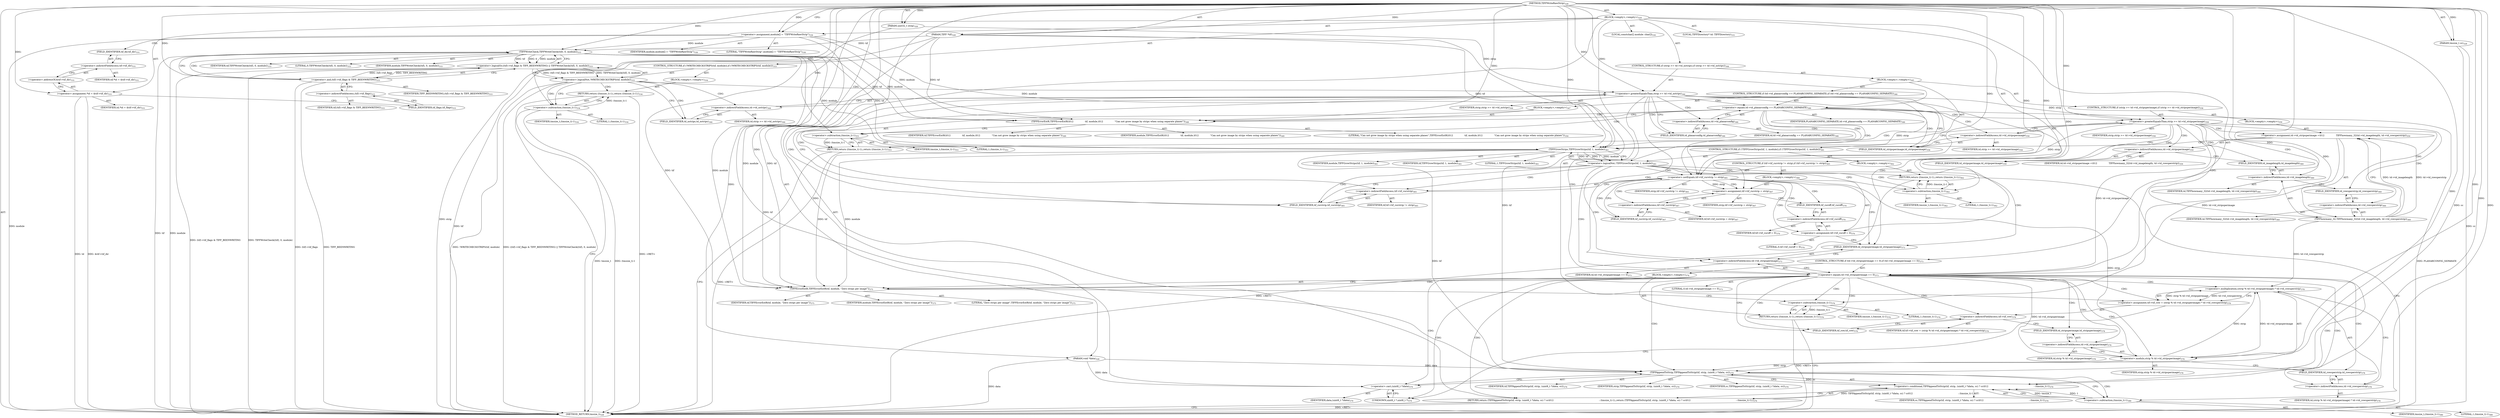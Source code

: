 digraph "TIFFWriteRawStrip" {  
"31163" [label = <(METHOD,TIFFWriteRawStrip)<SUB>328</SUB>> ]
"31164" [label = <(PARAM,TIFF *tif)<SUB>328</SUB>> ]
"31165" [label = <(PARAM,uint32_t strip)<SUB>328</SUB>> ]
"31166" [label = <(PARAM,void *data)<SUB>328</SUB>> ]
"31167" [label = <(PARAM,tmsize_t cc)<SUB>328</SUB>> ]
"31168" [label = <(BLOCK,&lt;empty&gt;,&lt;empty&gt;)<SUB>329</SUB>> ]
"31169" [label = <(LOCAL,constchar[] module: char[])<SUB>330</SUB>> ]
"31170" [label = <(&lt;operator&gt;.assignment,module[] = &quot;TIFFWriteRawStrip&quot;)<SUB>330</SUB>> ]
"31171" [label = <(IDENTIFIER,module,module[] = &quot;TIFFWriteRawStrip&quot;)<SUB>330</SUB>> ]
"31172" [label = <(LITERAL,&quot;TIFFWriteRawStrip&quot;,module[] = &quot;TIFFWriteRawStrip&quot;)<SUB>330</SUB>> ]
"31173" [label = <(LOCAL,TIFFDirectory* td: TIFFDirectory)<SUB>331</SUB>> ]
"31174" [label = <(&lt;operator&gt;.assignment,*td = &amp;tif-&gt;tif_dir)<SUB>331</SUB>> ]
"31175" [label = <(IDENTIFIER,td,*td = &amp;tif-&gt;tif_dir)<SUB>331</SUB>> ]
"31176" [label = <(&lt;operator&gt;.addressOf,&amp;tif-&gt;tif_dir)<SUB>331</SUB>> ]
"31177" [label = <(&lt;operator&gt;.indirectFieldAccess,tif-&gt;tif_dir)<SUB>331</SUB>> ]
"31178" [label = <(IDENTIFIER,tif,*td = &amp;tif-&gt;tif_dir)<SUB>331</SUB>> ]
"31179" [label = <(FIELD_IDENTIFIER,tif_dir,tif_dir)<SUB>331</SUB>> ]
"31180" [label = <(CONTROL_STRUCTURE,if (!WRITECHECKSTRIPS(tif, module)),if (!WRITECHECKSTRIPS(tif, module)))<SUB>333</SUB>> ]
"31181" [label = <(&lt;operator&gt;.logicalNot,!WRITECHECKSTRIPS(tif, module))<SUB>333</SUB>> ]
"31182" [label = <(&lt;operator&gt;.logicalOr,((tif)-&gt;tif_flags &amp; TIFF_BEENWRITING) || TIFFWriteCheck((tif), 0, module))<SUB>333</SUB>> ]
"31183" [label = <(&lt;operator&gt;.and,(tif)-&gt;tif_flags &amp; TIFF_BEENWRITING)<SUB>333</SUB>> ]
"31184" [label = <(&lt;operator&gt;.indirectFieldAccess,(tif)-&gt;tif_flags)<SUB>333</SUB>> ]
"31185" [label = <(IDENTIFIER,tif,(tif)-&gt;tif_flags &amp; TIFF_BEENWRITING)<SUB>333</SUB>> ]
"31186" [label = <(FIELD_IDENTIFIER,tif_flags,tif_flags)<SUB>333</SUB>> ]
"31187" [label = <(IDENTIFIER,TIFF_BEENWRITING,(tif)-&gt;tif_flags &amp; TIFF_BEENWRITING)<SUB>333</SUB>> ]
"31188" [label = <(TIFFWriteCheck,TIFFWriteCheck((tif), 0, module))<SUB>333</SUB>> ]
"31189" [label = <(IDENTIFIER,tif,TIFFWriteCheck((tif), 0, module))<SUB>333</SUB>> ]
"31190" [label = <(LITERAL,0,TIFFWriteCheck((tif), 0, module))<SUB>333</SUB>> ]
"31191" [label = <(IDENTIFIER,module,TIFFWriteCheck((tif), 0, module))<SUB>333</SUB>> ]
"31192" [label = <(BLOCK,&lt;empty&gt;,&lt;empty&gt;)<SUB>334</SUB>> ]
"31193" [label = <(RETURN,return ((tmsize_t)-1);,return ((tmsize_t)-1);)<SUB>334</SUB>> ]
"31194" [label = <(&lt;operator&gt;.subtraction,(tmsize_t)-1)<SUB>334</SUB>> ]
"31195" [label = <(IDENTIFIER,tmsize_t,(tmsize_t)-1)<SUB>334</SUB>> ]
"31196" [label = <(LITERAL,1,(tmsize_t)-1)<SUB>334</SUB>> ]
"31197" [label = <(CONTROL_STRUCTURE,if (strip &gt;= td-&gt;td_nstrips),if (strip &gt;= td-&gt;td_nstrips))<SUB>344</SUB>> ]
"31198" [label = <(&lt;operator&gt;.greaterEqualsThan,strip &gt;= td-&gt;td_nstrips)<SUB>344</SUB>> ]
"31199" [label = <(IDENTIFIER,strip,strip &gt;= td-&gt;td_nstrips)<SUB>344</SUB>> ]
"31200" [label = <(&lt;operator&gt;.indirectFieldAccess,td-&gt;td_nstrips)<SUB>344</SUB>> ]
"31201" [label = <(IDENTIFIER,td,strip &gt;= td-&gt;td_nstrips)<SUB>344</SUB>> ]
"31202" [label = <(FIELD_IDENTIFIER,td_nstrips,td_nstrips)<SUB>344</SUB>> ]
"31203" [label = <(BLOCK,&lt;empty&gt;,&lt;empty&gt;)<SUB>345</SUB>> ]
"31204" [label = <(CONTROL_STRUCTURE,if (td-&gt;td_planarconfig == PLANARCONFIG_SEPARATE),if (td-&gt;td_planarconfig == PLANARCONFIG_SEPARATE))<SUB>346</SUB>> ]
"31205" [label = <(&lt;operator&gt;.equals,td-&gt;td_planarconfig == PLANARCONFIG_SEPARATE)<SUB>346</SUB>> ]
"31206" [label = <(&lt;operator&gt;.indirectFieldAccess,td-&gt;td_planarconfig)<SUB>346</SUB>> ]
"31207" [label = <(IDENTIFIER,td,td-&gt;td_planarconfig == PLANARCONFIG_SEPARATE)<SUB>346</SUB>> ]
"31208" [label = <(FIELD_IDENTIFIER,td_planarconfig,td_planarconfig)<SUB>346</SUB>> ]
"31209" [label = <(IDENTIFIER,PLANARCONFIG_SEPARATE,td-&gt;td_planarconfig == PLANARCONFIG_SEPARATE)<SUB>346</SUB>> ]
"31210" [label = <(BLOCK,&lt;empty&gt;,&lt;empty&gt;)<SUB>347</SUB>> ]
"31211" [label = <(TIFFErrorExtR,TIFFErrorExtR(\012                tif, module,\012                &quot;Can not grow image by strips when using separate planes&quot;))<SUB>348</SUB>> ]
"31212" [label = <(IDENTIFIER,tif,TIFFErrorExtR(\012                tif, module,\012                &quot;Can not grow image by strips when using separate planes&quot;))<SUB>349</SUB>> ]
"31213" [label = <(IDENTIFIER,module,TIFFErrorExtR(\012                tif, module,\012                &quot;Can not grow image by strips when using separate planes&quot;))<SUB>349</SUB>> ]
"31214" [label = <(LITERAL,&quot;Can not grow image by strips when using separate planes&quot;,TIFFErrorExtR(\012                tif, module,\012                &quot;Can not grow image by strips when using separate planes&quot;))<SUB>350</SUB>> ]
"31215" [label = <(RETURN,return ((tmsize_t)-1);,return ((tmsize_t)-1);)<SUB>351</SUB>> ]
"31216" [label = <(&lt;operator&gt;.subtraction,(tmsize_t)-1)<SUB>351</SUB>> ]
"31217" [label = <(IDENTIFIER,tmsize_t,(tmsize_t)-1)<SUB>351</SUB>> ]
"31218" [label = <(LITERAL,1,(tmsize_t)-1)<SUB>351</SUB>> ]
"31219" [label = <(CONTROL_STRUCTURE,if (strip &gt;= td-&gt;td_stripsperimage),if (strip &gt;= td-&gt;td_stripsperimage))<SUB>358</SUB>> ]
"31220" [label = <(&lt;operator&gt;.greaterEqualsThan,strip &gt;= td-&gt;td_stripsperimage)<SUB>358</SUB>> ]
"31221" [label = <(IDENTIFIER,strip,strip &gt;= td-&gt;td_stripsperimage)<SUB>358</SUB>> ]
"31222" [label = <(&lt;operator&gt;.indirectFieldAccess,td-&gt;td_stripsperimage)<SUB>358</SUB>> ]
"31223" [label = <(IDENTIFIER,td,strip &gt;= td-&gt;td_stripsperimage)<SUB>358</SUB>> ]
"31224" [label = <(FIELD_IDENTIFIER,td_stripsperimage,td_stripsperimage)<SUB>358</SUB>> ]
"31225" [label = <(BLOCK,&lt;empty&gt;,&lt;empty&gt;)<SUB>359</SUB>> ]
"31226" [label = <(&lt;operator&gt;.assignment,td-&gt;td_stripsperimage =\012                TIFFhowmany_32(td-&gt;td_imagelength, td-&gt;td_rowsperstrip))<SUB>359</SUB>> ]
"31227" [label = <(&lt;operator&gt;.indirectFieldAccess,td-&gt;td_stripsperimage)<SUB>359</SUB>> ]
"31228" [label = <(IDENTIFIER,td,td-&gt;td_stripsperimage =\012                TIFFhowmany_32(td-&gt;td_imagelength, td-&gt;td_rowsperstrip))<SUB>359</SUB>> ]
"31229" [label = <(FIELD_IDENTIFIER,td_stripsperimage,td_stripsperimage)<SUB>359</SUB>> ]
"31230" [label = <(TIFFhowmany_32,TIFFhowmany_32(td-&gt;td_imagelength, td-&gt;td_rowsperstrip))<SUB>360</SUB>> ]
"31231" [label = <(&lt;operator&gt;.indirectFieldAccess,td-&gt;td_imagelength)<SUB>360</SUB>> ]
"31232" [label = <(IDENTIFIER,td,TIFFhowmany_32(td-&gt;td_imagelength, td-&gt;td_rowsperstrip))<SUB>360</SUB>> ]
"31233" [label = <(FIELD_IDENTIFIER,td_imagelength,td_imagelength)<SUB>360</SUB>> ]
"31234" [label = <(&lt;operator&gt;.indirectFieldAccess,td-&gt;td_rowsperstrip)<SUB>360</SUB>> ]
"31235" [label = <(IDENTIFIER,td,TIFFhowmany_32(td-&gt;td_imagelength, td-&gt;td_rowsperstrip))<SUB>360</SUB>> ]
"31236" [label = <(FIELD_IDENTIFIER,td_rowsperstrip,td_rowsperstrip)<SUB>360</SUB>> ]
"31237" [label = <(CONTROL_STRUCTURE,if (!TIFFGrowStrips(tif, 1, module)),if (!TIFFGrowStrips(tif, 1, module)))<SUB>361</SUB>> ]
"31238" [label = <(&lt;operator&gt;.logicalNot,!TIFFGrowStrips(tif, 1, module))<SUB>361</SUB>> ]
"31239" [label = <(TIFFGrowStrips,TIFFGrowStrips(tif, 1, module))<SUB>361</SUB>> ]
"31240" [label = <(IDENTIFIER,tif,TIFFGrowStrips(tif, 1, module))<SUB>361</SUB>> ]
"31241" [label = <(LITERAL,1,TIFFGrowStrips(tif, 1, module))<SUB>361</SUB>> ]
"31242" [label = <(IDENTIFIER,module,TIFFGrowStrips(tif, 1, module))<SUB>361</SUB>> ]
"31243" [label = <(BLOCK,&lt;empty&gt;,&lt;empty&gt;)<SUB>362</SUB>> ]
"31244" [label = <(RETURN,return ((tmsize_t)-1);,return ((tmsize_t)-1);)<SUB>362</SUB>> ]
"31245" [label = <(&lt;operator&gt;.subtraction,(tmsize_t)-1)<SUB>362</SUB>> ]
"31246" [label = <(IDENTIFIER,tmsize_t,(tmsize_t)-1)<SUB>362</SUB>> ]
"31247" [label = <(LITERAL,1,(tmsize_t)-1)<SUB>362</SUB>> ]
"31248" [label = <(CONTROL_STRUCTURE,if (tif-&gt;tif_curstrip != strip),if (tif-&gt;tif_curstrip != strip))<SUB>365</SUB>> ]
"31249" [label = <(&lt;operator&gt;.notEquals,tif-&gt;tif_curstrip != strip)<SUB>365</SUB>> ]
"31250" [label = <(&lt;operator&gt;.indirectFieldAccess,tif-&gt;tif_curstrip)<SUB>365</SUB>> ]
"31251" [label = <(IDENTIFIER,tif,tif-&gt;tif_curstrip != strip)<SUB>365</SUB>> ]
"31252" [label = <(FIELD_IDENTIFIER,tif_curstrip,tif_curstrip)<SUB>365</SUB>> ]
"31253" [label = <(IDENTIFIER,strip,tif-&gt;tif_curstrip != strip)<SUB>365</SUB>> ]
"31254" [label = <(BLOCK,&lt;empty&gt;,&lt;empty&gt;)<SUB>366</SUB>> ]
"31255" [label = <(&lt;operator&gt;.assignment,tif-&gt;tif_curstrip = strip)<SUB>367</SUB>> ]
"31256" [label = <(&lt;operator&gt;.indirectFieldAccess,tif-&gt;tif_curstrip)<SUB>367</SUB>> ]
"31257" [label = <(IDENTIFIER,tif,tif-&gt;tif_curstrip = strip)<SUB>367</SUB>> ]
"31258" [label = <(FIELD_IDENTIFIER,tif_curstrip,tif_curstrip)<SUB>367</SUB>> ]
"31259" [label = <(IDENTIFIER,strip,tif-&gt;tif_curstrip = strip)<SUB>367</SUB>> ]
"31260" [label = <(&lt;operator&gt;.assignment,tif-&gt;tif_curoff = 0)<SUB>370</SUB>> ]
"31261" [label = <(&lt;operator&gt;.indirectFieldAccess,tif-&gt;tif_curoff)<SUB>370</SUB>> ]
"31262" [label = <(IDENTIFIER,tif,tif-&gt;tif_curoff = 0)<SUB>370</SUB>> ]
"31263" [label = <(FIELD_IDENTIFIER,tif_curoff,tif_curoff)<SUB>370</SUB>> ]
"31264" [label = <(LITERAL,0,tif-&gt;tif_curoff = 0)<SUB>370</SUB>> ]
"31265" [label = <(CONTROL_STRUCTURE,if (td-&gt;td_stripsperimage == 0),if (td-&gt;td_stripsperimage == 0))<SUB>373</SUB>> ]
"31266" [label = <(&lt;operator&gt;.equals,td-&gt;td_stripsperimage == 0)<SUB>373</SUB>> ]
"31267" [label = <(&lt;operator&gt;.indirectFieldAccess,td-&gt;td_stripsperimage)<SUB>373</SUB>> ]
"31268" [label = <(IDENTIFIER,td,td-&gt;td_stripsperimage == 0)<SUB>373</SUB>> ]
"31269" [label = <(FIELD_IDENTIFIER,td_stripsperimage,td_stripsperimage)<SUB>373</SUB>> ]
"31270" [label = <(LITERAL,0,td-&gt;td_stripsperimage == 0)<SUB>373</SUB>> ]
"31271" [label = <(BLOCK,&lt;empty&gt;,&lt;empty&gt;)<SUB>374</SUB>> ]
"31272" [label = <(TIFFErrorExtR,TIFFErrorExtR(tif, module, &quot;Zero strips per image&quot;))<SUB>375</SUB>> ]
"31273" [label = <(IDENTIFIER,tif,TIFFErrorExtR(tif, module, &quot;Zero strips per image&quot;))<SUB>375</SUB>> ]
"31274" [label = <(IDENTIFIER,module,TIFFErrorExtR(tif, module, &quot;Zero strips per image&quot;))<SUB>375</SUB>> ]
"31275" [label = <(LITERAL,&quot;Zero strips per image&quot;,TIFFErrorExtR(tif, module, &quot;Zero strips per image&quot;))<SUB>375</SUB>> ]
"31276" [label = <(RETURN,return ((tmsize_t)-1);,return ((tmsize_t)-1);)<SUB>376</SUB>> ]
"31277" [label = <(&lt;operator&gt;.subtraction,(tmsize_t)-1)<SUB>376</SUB>> ]
"31278" [label = <(IDENTIFIER,tmsize_t,(tmsize_t)-1)<SUB>376</SUB>> ]
"31279" [label = <(LITERAL,1,(tmsize_t)-1)<SUB>376</SUB>> ]
"31280" [label = <(&lt;operator&gt;.assignment,tif-&gt;tif_row = (strip % td-&gt;td_stripsperimage) * td-&gt;td_rowsperstrip)<SUB>378</SUB>> ]
"31281" [label = <(&lt;operator&gt;.indirectFieldAccess,tif-&gt;tif_row)<SUB>378</SUB>> ]
"31282" [label = <(IDENTIFIER,tif,tif-&gt;tif_row = (strip % td-&gt;td_stripsperimage) * td-&gt;td_rowsperstrip)<SUB>378</SUB>> ]
"31283" [label = <(FIELD_IDENTIFIER,tif_row,tif_row)<SUB>378</SUB>> ]
"31284" [label = <(&lt;operator&gt;.multiplication,(strip % td-&gt;td_stripsperimage) * td-&gt;td_rowsperstrip)<SUB>378</SUB>> ]
"31285" [label = <(&lt;operator&gt;.modulo,strip % td-&gt;td_stripsperimage)<SUB>378</SUB>> ]
"31286" [label = <(IDENTIFIER,strip,strip % td-&gt;td_stripsperimage)<SUB>378</SUB>> ]
"31287" [label = <(&lt;operator&gt;.indirectFieldAccess,td-&gt;td_stripsperimage)<SUB>378</SUB>> ]
"31288" [label = <(IDENTIFIER,td,strip % td-&gt;td_stripsperimage)<SUB>378</SUB>> ]
"31289" [label = <(FIELD_IDENTIFIER,td_stripsperimage,td_stripsperimage)<SUB>378</SUB>> ]
"31290" [label = <(&lt;operator&gt;.indirectFieldAccess,td-&gt;td_rowsperstrip)<SUB>378</SUB>> ]
"31291" [label = <(IDENTIFIER,td,(strip % td-&gt;td_stripsperimage) * td-&gt;td_rowsperstrip)<SUB>378</SUB>> ]
"31292" [label = <(FIELD_IDENTIFIER,td_rowsperstrip,td_rowsperstrip)<SUB>378</SUB>> ]
"31293" [label = <(RETURN,return (TIFFAppendToStrip(tif, strip, (uint8_t *)data, cc) ? cc\012                                                               : (tmsize_t)-1);,return (TIFFAppendToStrip(tif, strip, (uint8_t *)data, cc) ? cc\012                                                               : (tmsize_t)-1);)<SUB>379</SUB>> ]
"31294" [label = <(&lt;operator&gt;.conditional,TIFFAppendToStrip(tif, strip, (uint8_t *)data, cc) ? cc\012                                                               : (tmsize_t)-1)<SUB>379</SUB>> ]
"31295" [label = <(TIFFAppendToStrip,TIFFAppendToStrip(tif, strip, (uint8_t *)data, cc))<SUB>379</SUB>> ]
"31296" [label = <(IDENTIFIER,tif,TIFFAppendToStrip(tif, strip, (uint8_t *)data, cc))<SUB>379</SUB>> ]
"31297" [label = <(IDENTIFIER,strip,TIFFAppendToStrip(tif, strip, (uint8_t *)data, cc))<SUB>379</SUB>> ]
"31298" [label = <(&lt;operator&gt;.cast,(uint8_t *)data)<SUB>379</SUB>> ]
"31299" [label = <(UNKNOWN,uint8_t *,uint8_t *)<SUB>379</SUB>> ]
"31300" [label = <(IDENTIFIER,data,(uint8_t *)data)<SUB>379</SUB>> ]
"31301" [label = <(IDENTIFIER,cc,TIFFAppendToStrip(tif, strip, (uint8_t *)data, cc))<SUB>379</SUB>> ]
"31302" [label = <(IDENTIFIER,cc,TIFFAppendToStrip(tif, strip, (uint8_t *)data, cc) ? cc\012                                                               : (tmsize_t)-1)<SUB>379</SUB>> ]
"31303" [label = <(&lt;operator&gt;.subtraction,(tmsize_t)-1)<SUB>380</SUB>> ]
"31304" [label = <(IDENTIFIER,tmsize_t,(tmsize_t)-1)<SUB>380</SUB>> ]
"31305" [label = <(LITERAL,1,(tmsize_t)-1)<SUB>380</SUB>> ]
"31306" [label = <(METHOD_RETURN,tmsize_t)<SUB>328</SUB>> ]
  "31163" -> "31164"  [ label = "AST: "] 
  "31163" -> "31165"  [ label = "AST: "] 
  "31163" -> "31166"  [ label = "AST: "] 
  "31163" -> "31167"  [ label = "AST: "] 
  "31163" -> "31168"  [ label = "AST: "] 
  "31163" -> "31306"  [ label = "AST: "] 
  "31168" -> "31169"  [ label = "AST: "] 
  "31168" -> "31170"  [ label = "AST: "] 
  "31168" -> "31173"  [ label = "AST: "] 
  "31168" -> "31174"  [ label = "AST: "] 
  "31168" -> "31180"  [ label = "AST: "] 
  "31168" -> "31197"  [ label = "AST: "] 
  "31168" -> "31248"  [ label = "AST: "] 
  "31168" -> "31265"  [ label = "AST: "] 
  "31168" -> "31280"  [ label = "AST: "] 
  "31168" -> "31293"  [ label = "AST: "] 
  "31170" -> "31171"  [ label = "AST: "] 
  "31170" -> "31172"  [ label = "AST: "] 
  "31174" -> "31175"  [ label = "AST: "] 
  "31174" -> "31176"  [ label = "AST: "] 
  "31176" -> "31177"  [ label = "AST: "] 
  "31177" -> "31178"  [ label = "AST: "] 
  "31177" -> "31179"  [ label = "AST: "] 
  "31180" -> "31181"  [ label = "AST: "] 
  "31180" -> "31192"  [ label = "AST: "] 
  "31181" -> "31182"  [ label = "AST: "] 
  "31182" -> "31183"  [ label = "AST: "] 
  "31182" -> "31188"  [ label = "AST: "] 
  "31183" -> "31184"  [ label = "AST: "] 
  "31183" -> "31187"  [ label = "AST: "] 
  "31184" -> "31185"  [ label = "AST: "] 
  "31184" -> "31186"  [ label = "AST: "] 
  "31188" -> "31189"  [ label = "AST: "] 
  "31188" -> "31190"  [ label = "AST: "] 
  "31188" -> "31191"  [ label = "AST: "] 
  "31192" -> "31193"  [ label = "AST: "] 
  "31193" -> "31194"  [ label = "AST: "] 
  "31194" -> "31195"  [ label = "AST: "] 
  "31194" -> "31196"  [ label = "AST: "] 
  "31197" -> "31198"  [ label = "AST: "] 
  "31197" -> "31203"  [ label = "AST: "] 
  "31198" -> "31199"  [ label = "AST: "] 
  "31198" -> "31200"  [ label = "AST: "] 
  "31200" -> "31201"  [ label = "AST: "] 
  "31200" -> "31202"  [ label = "AST: "] 
  "31203" -> "31204"  [ label = "AST: "] 
  "31203" -> "31219"  [ label = "AST: "] 
  "31203" -> "31237"  [ label = "AST: "] 
  "31204" -> "31205"  [ label = "AST: "] 
  "31204" -> "31210"  [ label = "AST: "] 
  "31205" -> "31206"  [ label = "AST: "] 
  "31205" -> "31209"  [ label = "AST: "] 
  "31206" -> "31207"  [ label = "AST: "] 
  "31206" -> "31208"  [ label = "AST: "] 
  "31210" -> "31211"  [ label = "AST: "] 
  "31210" -> "31215"  [ label = "AST: "] 
  "31211" -> "31212"  [ label = "AST: "] 
  "31211" -> "31213"  [ label = "AST: "] 
  "31211" -> "31214"  [ label = "AST: "] 
  "31215" -> "31216"  [ label = "AST: "] 
  "31216" -> "31217"  [ label = "AST: "] 
  "31216" -> "31218"  [ label = "AST: "] 
  "31219" -> "31220"  [ label = "AST: "] 
  "31219" -> "31225"  [ label = "AST: "] 
  "31220" -> "31221"  [ label = "AST: "] 
  "31220" -> "31222"  [ label = "AST: "] 
  "31222" -> "31223"  [ label = "AST: "] 
  "31222" -> "31224"  [ label = "AST: "] 
  "31225" -> "31226"  [ label = "AST: "] 
  "31226" -> "31227"  [ label = "AST: "] 
  "31226" -> "31230"  [ label = "AST: "] 
  "31227" -> "31228"  [ label = "AST: "] 
  "31227" -> "31229"  [ label = "AST: "] 
  "31230" -> "31231"  [ label = "AST: "] 
  "31230" -> "31234"  [ label = "AST: "] 
  "31231" -> "31232"  [ label = "AST: "] 
  "31231" -> "31233"  [ label = "AST: "] 
  "31234" -> "31235"  [ label = "AST: "] 
  "31234" -> "31236"  [ label = "AST: "] 
  "31237" -> "31238"  [ label = "AST: "] 
  "31237" -> "31243"  [ label = "AST: "] 
  "31238" -> "31239"  [ label = "AST: "] 
  "31239" -> "31240"  [ label = "AST: "] 
  "31239" -> "31241"  [ label = "AST: "] 
  "31239" -> "31242"  [ label = "AST: "] 
  "31243" -> "31244"  [ label = "AST: "] 
  "31244" -> "31245"  [ label = "AST: "] 
  "31245" -> "31246"  [ label = "AST: "] 
  "31245" -> "31247"  [ label = "AST: "] 
  "31248" -> "31249"  [ label = "AST: "] 
  "31248" -> "31254"  [ label = "AST: "] 
  "31249" -> "31250"  [ label = "AST: "] 
  "31249" -> "31253"  [ label = "AST: "] 
  "31250" -> "31251"  [ label = "AST: "] 
  "31250" -> "31252"  [ label = "AST: "] 
  "31254" -> "31255"  [ label = "AST: "] 
  "31254" -> "31260"  [ label = "AST: "] 
  "31255" -> "31256"  [ label = "AST: "] 
  "31255" -> "31259"  [ label = "AST: "] 
  "31256" -> "31257"  [ label = "AST: "] 
  "31256" -> "31258"  [ label = "AST: "] 
  "31260" -> "31261"  [ label = "AST: "] 
  "31260" -> "31264"  [ label = "AST: "] 
  "31261" -> "31262"  [ label = "AST: "] 
  "31261" -> "31263"  [ label = "AST: "] 
  "31265" -> "31266"  [ label = "AST: "] 
  "31265" -> "31271"  [ label = "AST: "] 
  "31266" -> "31267"  [ label = "AST: "] 
  "31266" -> "31270"  [ label = "AST: "] 
  "31267" -> "31268"  [ label = "AST: "] 
  "31267" -> "31269"  [ label = "AST: "] 
  "31271" -> "31272"  [ label = "AST: "] 
  "31271" -> "31276"  [ label = "AST: "] 
  "31272" -> "31273"  [ label = "AST: "] 
  "31272" -> "31274"  [ label = "AST: "] 
  "31272" -> "31275"  [ label = "AST: "] 
  "31276" -> "31277"  [ label = "AST: "] 
  "31277" -> "31278"  [ label = "AST: "] 
  "31277" -> "31279"  [ label = "AST: "] 
  "31280" -> "31281"  [ label = "AST: "] 
  "31280" -> "31284"  [ label = "AST: "] 
  "31281" -> "31282"  [ label = "AST: "] 
  "31281" -> "31283"  [ label = "AST: "] 
  "31284" -> "31285"  [ label = "AST: "] 
  "31284" -> "31290"  [ label = "AST: "] 
  "31285" -> "31286"  [ label = "AST: "] 
  "31285" -> "31287"  [ label = "AST: "] 
  "31287" -> "31288"  [ label = "AST: "] 
  "31287" -> "31289"  [ label = "AST: "] 
  "31290" -> "31291"  [ label = "AST: "] 
  "31290" -> "31292"  [ label = "AST: "] 
  "31293" -> "31294"  [ label = "AST: "] 
  "31294" -> "31295"  [ label = "AST: "] 
  "31294" -> "31302"  [ label = "AST: "] 
  "31294" -> "31303"  [ label = "AST: "] 
  "31295" -> "31296"  [ label = "AST: "] 
  "31295" -> "31297"  [ label = "AST: "] 
  "31295" -> "31298"  [ label = "AST: "] 
  "31295" -> "31301"  [ label = "AST: "] 
  "31298" -> "31299"  [ label = "AST: "] 
  "31298" -> "31300"  [ label = "AST: "] 
  "31303" -> "31304"  [ label = "AST: "] 
  "31303" -> "31305"  [ label = "AST: "] 
  "31170" -> "31179"  [ label = "CFG: "] 
  "31174" -> "31186"  [ label = "CFG: "] 
  "31280" -> "31299"  [ label = "CFG: "] 
  "31293" -> "31306"  [ label = "CFG: "] 
  "31176" -> "31174"  [ label = "CFG: "] 
  "31181" -> "31194"  [ label = "CFG: "] 
  "31181" -> "31202"  [ label = "CFG: "] 
  "31198" -> "31208"  [ label = "CFG: "] 
  "31198" -> "31252"  [ label = "CFG: "] 
  "31249" -> "31258"  [ label = "CFG: "] 
  "31249" -> "31269"  [ label = "CFG: "] 
  "31266" -> "31272"  [ label = "CFG: "] 
  "31266" -> "31283"  [ label = "CFG: "] 
  "31281" -> "31289"  [ label = "CFG: "] 
  "31284" -> "31280"  [ label = "CFG: "] 
  "31294" -> "31293"  [ label = "CFG: "] 
  "31177" -> "31176"  [ label = "CFG: "] 
  "31182" -> "31181"  [ label = "CFG: "] 
  "31193" -> "31306"  [ label = "CFG: "] 
  "31200" -> "31198"  [ label = "CFG: "] 
  "31250" -> "31249"  [ label = "CFG: "] 
  "31255" -> "31263"  [ label = "CFG: "] 
  "31260" -> "31269"  [ label = "CFG: "] 
  "31267" -> "31266"  [ label = "CFG: "] 
  "31272" -> "31277"  [ label = "CFG: "] 
  "31276" -> "31306"  [ label = "CFG: "] 
  "31283" -> "31281"  [ label = "CFG: "] 
  "31285" -> "31292"  [ label = "CFG: "] 
  "31290" -> "31284"  [ label = "CFG: "] 
  "31295" -> "31294"  [ label = "CFG: "] 
  "31295" -> "31303"  [ label = "CFG: "] 
  "31303" -> "31294"  [ label = "CFG: "] 
  "31179" -> "31177"  [ label = "CFG: "] 
  "31183" -> "31182"  [ label = "CFG: "] 
  "31183" -> "31188"  [ label = "CFG: "] 
  "31188" -> "31182"  [ label = "CFG: "] 
  "31194" -> "31193"  [ label = "CFG: "] 
  "31202" -> "31200"  [ label = "CFG: "] 
  "31205" -> "31211"  [ label = "CFG: "] 
  "31205" -> "31224"  [ label = "CFG: "] 
  "31220" -> "31229"  [ label = "CFG: "] 
  "31220" -> "31239"  [ label = "CFG: "] 
  "31238" -> "31245"  [ label = "CFG: "] 
  "31238" -> "31252"  [ label = "CFG: "] 
  "31252" -> "31250"  [ label = "CFG: "] 
  "31256" -> "31255"  [ label = "CFG: "] 
  "31261" -> "31260"  [ label = "CFG: "] 
  "31269" -> "31267"  [ label = "CFG: "] 
  "31277" -> "31276"  [ label = "CFG: "] 
  "31287" -> "31285"  [ label = "CFG: "] 
  "31292" -> "31290"  [ label = "CFG: "] 
  "31298" -> "31295"  [ label = "CFG: "] 
  "31184" -> "31183"  [ label = "CFG: "] 
  "31206" -> "31205"  [ label = "CFG: "] 
  "31211" -> "31216"  [ label = "CFG: "] 
  "31215" -> "31306"  [ label = "CFG: "] 
  "31222" -> "31220"  [ label = "CFG: "] 
  "31226" -> "31239"  [ label = "CFG: "] 
  "31239" -> "31238"  [ label = "CFG: "] 
  "31244" -> "31306"  [ label = "CFG: "] 
  "31258" -> "31256"  [ label = "CFG: "] 
  "31263" -> "31261"  [ label = "CFG: "] 
  "31289" -> "31287"  [ label = "CFG: "] 
  "31299" -> "31298"  [ label = "CFG: "] 
  "31186" -> "31184"  [ label = "CFG: "] 
  "31208" -> "31206"  [ label = "CFG: "] 
  "31216" -> "31215"  [ label = "CFG: "] 
  "31224" -> "31222"  [ label = "CFG: "] 
  "31227" -> "31233"  [ label = "CFG: "] 
  "31230" -> "31226"  [ label = "CFG: "] 
  "31245" -> "31244"  [ label = "CFG: "] 
  "31229" -> "31227"  [ label = "CFG: "] 
  "31231" -> "31236"  [ label = "CFG: "] 
  "31234" -> "31230"  [ label = "CFG: "] 
  "31233" -> "31231"  [ label = "CFG: "] 
  "31236" -> "31234"  [ label = "CFG: "] 
  "31163" -> "31170"  [ label = "CFG: "] 
  "31276" -> "31306"  [ label = "DDG: &lt;RET&gt;"] 
  "31193" -> "31306"  [ label = "DDG: &lt;RET&gt;"] 
  "31293" -> "31306"  [ label = "DDG: &lt;RET&gt;"] 
  "31244" -> "31306"  [ label = "DDG: &lt;RET&gt;"] 
  "31215" -> "31306"  [ label = "DDG: &lt;RET&gt;"] 
  "31164" -> "31306"  [ label = "DDG: tif"] 
  "31165" -> "31306"  [ label = "DDG: strip"] 
  "31166" -> "31306"  [ label = "DDG: data"] 
  "31167" -> "31306"  [ label = "DDG: cc"] 
  "31170" -> "31306"  [ label = "DDG: module"] 
  "31174" -> "31306"  [ label = "DDG: td"] 
  "31174" -> "31306"  [ label = "DDG: &amp;tif-&gt;tif_dir"] 
  "31183" -> "31306"  [ label = "DDG: (tif)-&gt;tif_flags"] 
  "31182" -> "31306"  [ label = "DDG: (tif)-&gt;tif_flags &amp; TIFF_BEENWRITING"] 
  "31188" -> "31306"  [ label = "DDG: tif"] 
  "31188" -> "31306"  [ label = "DDG: module"] 
  "31182" -> "31306"  [ label = "DDG: TIFFWriteCheck((tif), 0, module)"] 
  "31181" -> "31306"  [ label = "DDG: ((tif)-&gt;tif_flags &amp; TIFF_BEENWRITING) || TIFFWriteCheck((tif), 0, module)"] 
  "31181" -> "31306"  [ label = "DDG: !WRITECHECKSTRIPS(tif, module)"] 
  "31194" -> "31306"  [ label = "DDG: tmsize_t"] 
  "31194" -> "31306"  [ label = "DDG: (tmsize_t)-1"] 
  "31205" -> "31306"  [ label = "DDG: PLANARCONFIG_SEPARATE"] 
  "31183" -> "31306"  [ label = "DDG: TIFF_BEENWRITING"] 
  "31163" -> "31164"  [ label = "DDG: "] 
  "31163" -> "31165"  [ label = "DDG: "] 
  "31163" -> "31166"  [ label = "DDG: "] 
  "31163" -> "31167"  [ label = "DDG: "] 
  "31163" -> "31170"  [ label = "DDG: "] 
  "31284" -> "31280"  [ label = "DDG: strip % td-&gt;td_stripsperimage"] 
  "31284" -> "31280"  [ label = "DDG: td-&gt;td_rowsperstrip"] 
  "31294" -> "31293"  [ label = "DDG: TIFFAppendToStrip(tif, strip, (uint8_t *)data, cc) ? cc\012                                                               : (tmsize_t)-1"] 
  "31163" -> "31174"  [ label = "DDG: "] 
  "31295" -> "31294"  [ label = "DDG: cc"] 
  "31163" -> "31294"  [ label = "DDG: "] 
  "31303" -> "31294"  [ label = "DDG: tmsize_t"] 
  "31303" -> "31294"  [ label = "DDG: 1"] 
  "31182" -> "31181"  [ label = "DDG: (tif)-&gt;tif_flags &amp; TIFF_BEENWRITING"] 
  "31182" -> "31181"  [ label = "DDG: TIFFWriteCheck((tif), 0, module)"] 
  "31194" -> "31193"  [ label = "DDG: (tmsize_t)-1"] 
  "31165" -> "31198"  [ label = "DDG: strip"] 
  "31163" -> "31198"  [ label = "DDG: "] 
  "31198" -> "31249"  [ label = "DDG: strip"] 
  "31220" -> "31249"  [ label = "DDG: strip"] 
  "31163" -> "31249"  [ label = "DDG: "] 
  "31249" -> "31255"  [ label = "DDG: strip"] 
  "31163" -> "31255"  [ label = "DDG: "] 
  "31163" -> "31260"  [ label = "DDG: "] 
  "31220" -> "31266"  [ label = "DDG: td-&gt;td_stripsperimage"] 
  "31226" -> "31266"  [ label = "DDG: td-&gt;td_stripsperimage"] 
  "31163" -> "31266"  [ label = "DDG: "] 
  "31277" -> "31276"  [ label = "DDG: (tmsize_t)-1"] 
  "31285" -> "31284"  [ label = "DDG: strip"] 
  "31285" -> "31284"  [ label = "DDG: td-&gt;td_stripsperimage"] 
  "31230" -> "31284"  [ label = "DDG: td-&gt;td_rowsperstrip"] 
  "31183" -> "31182"  [ label = "DDG: (tif)-&gt;tif_flags"] 
  "31183" -> "31182"  [ label = "DDG: TIFF_BEENWRITING"] 
  "31188" -> "31182"  [ label = "DDG: tif"] 
  "31188" -> "31182"  [ label = "DDG: 0"] 
  "31188" -> "31182"  [ label = "DDG: module"] 
  "31188" -> "31272"  [ label = "DDG: tif"] 
  "31239" -> "31272"  [ label = "DDG: tif"] 
  "31164" -> "31272"  [ label = "DDG: tif"] 
  "31163" -> "31272"  [ label = "DDG: "] 
  "31170" -> "31272"  [ label = "DDG: module"] 
  "31188" -> "31272"  [ label = "DDG: module"] 
  "31239" -> "31272"  [ label = "DDG: module"] 
  "31249" -> "31285"  [ label = "DDG: strip"] 
  "31163" -> "31285"  [ label = "DDG: "] 
  "31266" -> "31285"  [ label = "DDG: td-&gt;td_stripsperimage"] 
  "31188" -> "31295"  [ label = "DDG: tif"] 
  "31239" -> "31295"  [ label = "DDG: tif"] 
  "31164" -> "31295"  [ label = "DDG: tif"] 
  "31163" -> "31295"  [ label = "DDG: "] 
  "31285" -> "31295"  [ label = "DDG: strip"] 
  "31166" -> "31295"  [ label = "DDG: data"] 
  "31167" -> "31295"  [ label = "DDG: cc"] 
  "31163" -> "31303"  [ label = "DDG: "] 
  "31163" -> "31183"  [ label = "DDG: "] 
  "31164" -> "31188"  [ label = "DDG: tif"] 
  "31163" -> "31188"  [ label = "DDG: "] 
  "31170" -> "31188"  [ label = "DDG: module"] 
  "31163" -> "31194"  [ label = "DDG: "] 
  "31163" -> "31205"  [ label = "DDG: "] 
  "31216" -> "31215"  [ label = "DDG: (tmsize_t)-1"] 
  "31198" -> "31220"  [ label = "DDG: strip"] 
  "31163" -> "31220"  [ label = "DDG: "] 
  "31230" -> "31226"  [ label = "DDG: td-&gt;td_imagelength"] 
  "31230" -> "31226"  [ label = "DDG: td-&gt;td_rowsperstrip"] 
  "31239" -> "31238"  [ label = "DDG: tif"] 
  "31239" -> "31238"  [ label = "DDG: 1"] 
  "31239" -> "31238"  [ label = "DDG: module"] 
  "31245" -> "31244"  [ label = "DDG: (tmsize_t)-1"] 
  "31163" -> "31277"  [ label = "DDG: "] 
  "31166" -> "31298"  [ label = "DDG: data"] 
  "31163" -> "31298"  [ label = "DDG: "] 
  "31188" -> "31211"  [ label = "DDG: tif"] 
  "31164" -> "31211"  [ label = "DDG: tif"] 
  "31163" -> "31211"  [ label = "DDG: "] 
  "31170" -> "31211"  [ label = "DDG: module"] 
  "31188" -> "31211"  [ label = "DDG: module"] 
  "31188" -> "31239"  [ label = "DDG: tif"] 
  "31164" -> "31239"  [ label = "DDG: tif"] 
  "31163" -> "31239"  [ label = "DDG: "] 
  "31170" -> "31239"  [ label = "DDG: module"] 
  "31188" -> "31239"  [ label = "DDG: module"] 
  "31163" -> "31216"  [ label = "DDG: "] 
  "31163" -> "31245"  [ label = "DDG: "] 
  "31181" -> "31193"  [ label = "CDG: "] 
  "31181" -> "31202"  [ label = "CDG: "] 
  "31181" -> "31194"  [ label = "CDG: "] 
  "31181" -> "31200"  [ label = "CDG: "] 
  "31181" -> "31198"  [ label = "CDG: "] 
  "31198" -> "31249"  [ label = "CDG: "] 
  "31198" -> "31252"  [ label = "CDG: "] 
  "31198" -> "31269"  [ label = "CDG: "] 
  "31198" -> "31208"  [ label = "CDG: "] 
  "31198" -> "31206"  [ label = "CDG: "] 
  "31198" -> "31266"  [ label = "CDG: "] 
  "31198" -> "31250"  [ label = "CDG: "] 
  "31198" -> "31267"  [ label = "CDG: "] 
  "31198" -> "31205"  [ label = "CDG: "] 
  "31249" -> "31256"  [ label = "CDG: "] 
  "31249" -> "31263"  [ label = "CDG: "] 
  "31249" -> "31255"  [ label = "CDG: "] 
  "31249" -> "31258"  [ label = "CDG: "] 
  "31249" -> "31261"  [ label = "CDG: "] 
  "31249" -> "31260"  [ label = "CDG: "] 
  "31266" -> "31287"  [ label = "CDG: "] 
  "31266" -> "31285"  [ label = "CDG: "] 
  "31266" -> "31272"  [ label = "CDG: "] 
  "31266" -> "31293"  [ label = "CDG: "] 
  "31266" -> "31290"  [ label = "CDG: "] 
  "31266" -> "31295"  [ label = "CDG: "] 
  "31266" -> "31281"  [ label = "CDG: "] 
  "31266" -> "31292"  [ label = "CDG: "] 
  "31266" -> "31284"  [ label = "CDG: "] 
  "31266" -> "31277"  [ label = "CDG: "] 
  "31266" -> "31280"  [ label = "CDG: "] 
  "31266" -> "31294"  [ label = "CDG: "] 
  "31266" -> "31299"  [ label = "CDG: "] 
  "31266" -> "31283"  [ label = "CDG: "] 
  "31266" -> "31276"  [ label = "CDG: "] 
  "31266" -> "31289"  [ label = "CDG: "] 
  "31266" -> "31298"  [ label = "CDG: "] 
  "31295" -> "31303"  [ label = "CDG: "] 
  "31183" -> "31188"  [ label = "CDG: "] 
  "31205" -> "31211"  [ label = "CDG: "] 
  "31205" -> "31224"  [ label = "CDG: "] 
  "31205" -> "31222"  [ label = "CDG: "] 
  "31205" -> "31220"  [ label = "CDG: "] 
  "31205" -> "31239"  [ label = "CDG: "] 
  "31205" -> "31215"  [ label = "CDG: "] 
  "31205" -> "31238"  [ label = "CDG: "] 
  "31205" -> "31216"  [ label = "CDG: "] 
  "31220" -> "31227"  [ label = "CDG: "] 
  "31220" -> "31230"  [ label = "CDG: "] 
  "31220" -> "31233"  [ label = "CDG: "] 
  "31220" -> "31236"  [ label = "CDG: "] 
  "31220" -> "31229"  [ label = "CDG: "] 
  "31220" -> "31231"  [ label = "CDG: "] 
  "31220" -> "31234"  [ label = "CDG: "] 
  "31220" -> "31226"  [ label = "CDG: "] 
  "31238" -> "31249"  [ label = "CDG: "] 
  "31238" -> "31245"  [ label = "CDG: "] 
  "31238" -> "31252"  [ label = "CDG: "] 
  "31238" -> "31269"  [ label = "CDG: "] 
  "31238" -> "31244"  [ label = "CDG: "] 
  "31238" -> "31266"  [ label = "CDG: "] 
  "31238" -> "31250"  [ label = "CDG: "] 
  "31238" -> "31267"  [ label = "CDG: "] 
}
